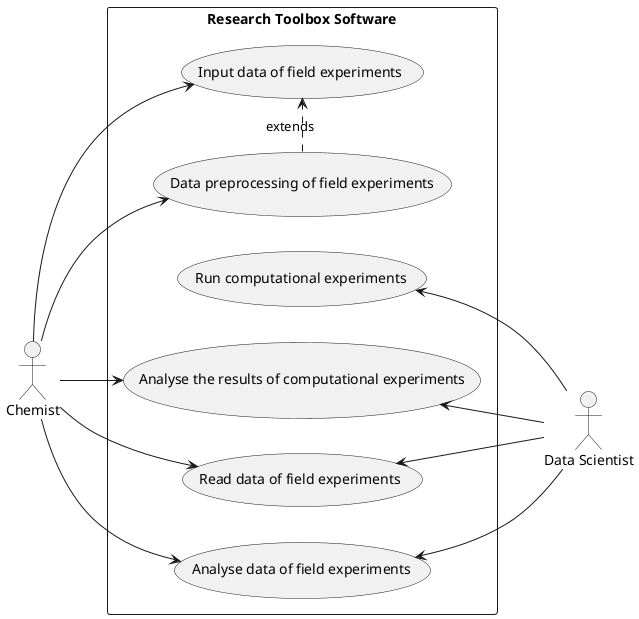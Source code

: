 @startuml UseCase
left to right direction
actor "Chemist" as ch
actor "Data Scientist" as ds
rectangle "Research Toolbox Software" {
  usecase "Input data of field experiments" as UC1
  usecase "Data preprocessing of field experiments" as UC2
  (UC2) .> (UC1) : extends
  usecase "Run computational experiments" as UC3
  usecase "Analyse the results of computational experiments" as UC4
  usecase "Read data of field experiments" as UC5
  usecase "Analyse data of field experiments" as UC6
}
ch --> UC1
ch --> UC2
ch --> UC4
ch --> UC5
ch --> UC6

UC3 <-- ds
UC4 <-- ds
UC5 <-- ds
UC6 <-- ds
@enduml
